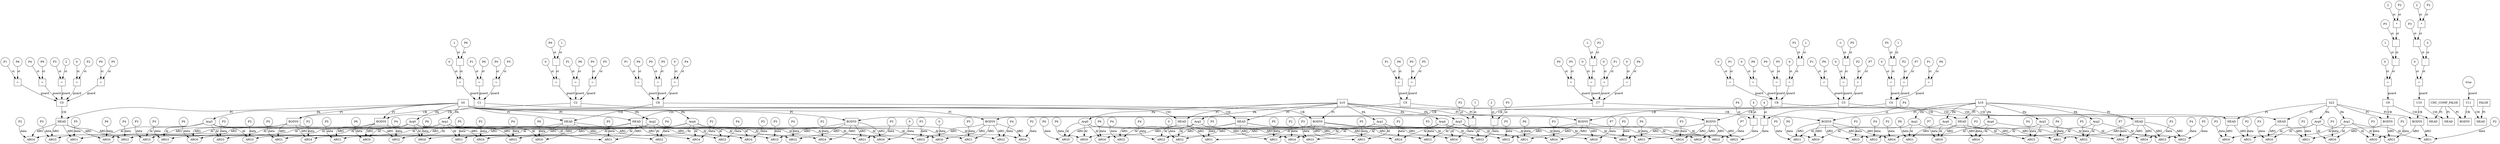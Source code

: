 // Horn Graph
digraph {
	"predicate_0" [label="h5"  nodeName="predicate_0" class=predicateName GNNNodeID=0 shape="box"]
	"predicateArgument_0" [label="Arg0"  nodeName="predicateArgument_0" class=predicateArgument GNNNodeID=1 shape="ellipse"]
		"predicate_0" -> "predicateArgument_0" [ label="PA"]
	"predicateArgument_1" [label="Arg1"  nodeName="predicateArgument_1" class=predicateArgument GNNNodeID=2 shape="ellipse"]
		"predicate_0" -> "predicateArgument_1" [ label="PA"]
	"predicateArgument_2" [label="Arg2"  nodeName="predicateArgument_2" class=predicateArgument GNNNodeID=3 shape="ellipse"]
		"predicate_0" -> "predicateArgument_2" [ label="PA"]
	"predicateArgument_3" [label="Arg3"  nodeName="predicateArgument_3" class=predicateArgument GNNNodeID=4 shape="ellipse"]
		"predicate_0" -> "predicateArgument_3" [ label="PA"]
	"predicateArgument_4" [label="Arg4"  nodeName="predicateArgument_4" class=predicateArgument GNNNodeID=5 shape="ellipse"]
		"predicate_0" -> "predicateArgument_4" [ label="PA"]
	"predicate_1" [label="h10"  nodeName="predicate_1" class=predicateName GNNNodeID=6 shape="box"]
	"predicateArgument_5" [label="Arg0"  nodeName="predicateArgument_5" class=predicateArgument GNNNodeID=7 shape="ellipse"]
		"predicate_1" -> "predicateArgument_5" [ label="PA"]
	"predicateArgument_6" [label="Arg1"  nodeName="predicateArgument_6" class=predicateArgument GNNNodeID=8 shape="ellipse"]
		"predicate_1" -> "predicateArgument_6" [ label="PA"]
	"predicateArgument_7" [label="Arg2"  nodeName="predicateArgument_7" class=predicateArgument GNNNodeID=9 shape="ellipse"]
		"predicate_1" -> "predicateArgument_7" [ label="PA"]
	"predicateArgument_8" [label="Arg3"  nodeName="predicateArgument_8" class=predicateArgument GNNNodeID=10 shape="ellipse"]
		"predicate_1" -> "predicateArgument_8" [ label="PA"]
	"predicateArgument_9" [label="Arg4"  nodeName="predicateArgument_9" class=predicateArgument GNNNodeID=11 shape="ellipse"]
		"predicate_1" -> "predicateArgument_9" [ label="PA"]
	"predicate_2" [label="h16"  nodeName="predicate_2" class=predicateName GNNNodeID=12 shape="box"]
	"predicateArgument_10" [label="Arg0"  nodeName="predicateArgument_10" class=predicateArgument GNNNodeID=13 shape="ellipse"]
		"predicate_2" -> "predicateArgument_10" [ label="PA"]
	"predicateArgument_11" [label="Arg1"  nodeName="predicateArgument_11" class=predicateArgument GNNNodeID=14 shape="ellipse"]
		"predicate_2" -> "predicateArgument_11" [ label="PA"]
	"predicateArgument_12" [label="Arg2"  nodeName="predicateArgument_12" class=predicateArgument GNNNodeID=15 shape="ellipse"]
		"predicate_2" -> "predicateArgument_12" [ label="PA"]
	"predicateArgument_13" [label="Arg3"  nodeName="predicateArgument_13" class=predicateArgument GNNNodeID=16 shape="ellipse"]
		"predicate_2" -> "predicateArgument_13" [ label="PA"]
	"predicateArgument_14" [label="Arg4"  nodeName="predicateArgument_14" class=predicateArgument GNNNodeID=17 shape="ellipse"]
		"predicate_2" -> "predicateArgument_14" [ label="PA"]
	"predicate_3" [label="h22"  nodeName="predicate_3" class=predicateName GNNNodeID=18 shape="box"]
	"predicateArgument_15" [label="Arg0"  nodeName="predicateArgument_15" class=predicateArgument GNNNodeID=19 shape="ellipse"]
		"predicate_3" -> "predicateArgument_15" [ label="PA"]
	"predicateArgument_16" [label="Arg1"  nodeName="predicateArgument_16" class=predicateArgument GNNNodeID=20 shape="ellipse"]
		"predicate_3" -> "predicateArgument_16" [ label="PA"]
	"predicate_4" [label="CHC_COMP_FALSE"  nodeName="predicate_4" class=predicateName GNNNodeID=21 shape="box"]
	"predicate_5" [label="FALSE"  nodeName="predicate_5" class=predicateName GNNNodeID=22 shape="box"]
	"clause_0" [label="C0"  nodeName="clause_0" class=clause GNNNodeID=23 shape="box"]
	"=_24" [label="="  nodeName="=_24" class=operator GNNNodeID=24 shape="square"]
		"=_24" -> "clause_0" [ label="guard"]
	"P3_25" [label="P3"  nodeName="P3_25" class=symbolicConstant GNNNodeID=25 shape="circle"]
		"P3_25" -> "=_24" [ label="st"]
	"2_26" [label="2"  nodeName="2_26" class=constant GNNNodeID=26 shape="circle"]
		"2_26" -> "=_24" [ label="st"]
	"=_27" [label="="  nodeName="=_27" class=operator GNNNodeID=27 shape="square"]
		"=_27" -> "clause_0" [ label="guard"]
	"0_28" [label="0"  nodeName="0_28" class=constant GNNNodeID=28 shape="circle"]
		"0_28" -> "=_27" [ label="st"]
	"P2_29" [label="P2"  nodeName="P2_29" class=symbolicConstant GNNNodeID=29 shape="circle"]
		"P2_29" -> "=_27" [ label="st"]
	"=_30" [label="="  nodeName="=_30" class=operator GNNNodeID=30 shape="square"]
		"=_30" -> "clause_0" [ label="guard"]
	"P0_31" [label="P0"  nodeName="P0_31" class=symbolicConstant GNNNodeID=31 shape="circle"]
		"P0_31" -> "=_30" [ label="st"]
	"P5_32" [label="P5"  nodeName="P5_32" class=symbolicConstant GNNNodeID=32 shape="circle"]
		"P5_32" -> "=_30" [ label="st"]
	"=_33" [label="="  nodeName="=_33" class=operator GNNNodeID=33 shape="square"]
		"=_33" -> "clause_0" [ label="guard"]
	"P1_34" [label="P1"  nodeName="P1_34" class=symbolicConstant GNNNodeID=34 shape="circle"]
		"P1_34" -> "=_33" [ label="st"]
	"P6_35" [label="P6"  nodeName="P6_35" class=symbolicConstant GNNNodeID=35 shape="circle"]
		"P6_35" -> "=_33" [ label="st"]
	"=_36" [label="="  nodeName="=_36" class=operator GNNNodeID=36 shape="square"]
		"=_36" -> "clause_0" [ label="guard"]
	"P4_37" [label="P4"  nodeName="P4_37" class=symbolicConstant GNNNodeID=37 shape="circle"]
		"P4_37" -> "=_36" [ label="st"]
	"P9_38" [label="P9"  nodeName="P9_38" class=symbolicConstant GNNNodeID=38 shape="circle"]
		"P9_38" -> "=_36" [ label="st"]
	"clauseHead_0" [label="HEAD"  nodeName="clauseHead_0" class=clauseHead GNNNodeID=39 shape="box"]
		"clause_0" -> "clauseHead_0" [ label="CH"]
		"predicate_0" -> "clauseHead_0" [ label="PI"]
	"clauseArgument_0" [label="ARG0"  nodeName="clauseArgument_0" class=clauseArg GNNNodeID=40 shape="ellipse"]
		"clauseHead_0" -> "clauseArgument_0" [ label="ARG"]
		"predicateArgument_0" -> "clauseArgument_0" [ label="AI"]
	"P6_41" [label="P6"  nodeName="P6_41" class=symbolicConstant GNNNodeID=41 shape="circle"]
		"P6_41" -> "clauseArgument_0" [ label="data"]
	"clauseArgument_1" [label="ARG1"  nodeName="clauseArgument_1" class=clauseArg GNNNodeID=42 shape="ellipse"]
		"clauseHead_0" -> "clauseArgument_1" [ label="ARG"]
		"predicateArgument_1" -> "clauseArgument_1" [ label="AI"]
	"P5_43" [label="P5"  nodeName="P5_43" class=symbolicConstant GNNNodeID=43 shape="circle"]
		"P5_43" -> "clauseArgument_1" [ label="data"]
	"clauseArgument_2" [label="ARG2"  nodeName="clauseArgument_2" class=clauseArg GNNNodeID=44 shape="ellipse"]
		"clauseHead_0" -> "clauseArgument_2" [ label="ARG"]
		"predicateArgument_2" -> "clauseArgument_2" [ label="AI"]
	"P4_45" [label="P4"  nodeName="P4_45" class=symbolicConstant GNNNodeID=45 shape="circle"]
		"P4_45" -> "clauseArgument_2" [ label="data"]
	"clauseArgument_3" [label="ARG3"  nodeName="clauseArgument_3" class=clauseArg GNNNodeID=46 shape="ellipse"]
		"clauseHead_0" -> "clauseArgument_3" [ label="ARG"]
		"predicateArgument_3" -> "clauseArgument_3" [ label="AI"]
	"P3_47" [label="P3"  nodeName="P3_47" class=symbolicConstant GNNNodeID=47 shape="circle"]
		"P3_47" -> "clauseArgument_3" [ label="data"]
	"clauseArgument_4" [label="ARG4"  nodeName="clauseArgument_4" class=clauseArg GNNNodeID=48 shape="ellipse"]
		"clauseHead_0" -> "clauseArgument_4" [ label="ARG"]
		"predicateArgument_4" -> "clauseArgument_4" [ label="AI"]
	"P2_49" [label="P2"  nodeName="P2_49" class=symbolicConstant GNNNodeID=49 shape="circle"]
		"P2_49" -> "clauseArgument_4" [ label="data"]
	"clause_1" [label="C1"  nodeName="clause_1" class=clause GNNNodeID=50 shape="box"]
	">=_51" [label="="  nodeName=">=_51" class=operator GNNNodeID=51 shape="square"]
		">=_51" -> "clause_1" [ label="guard"]
	"0_52" [label="0"  nodeName="0_52" class=constant GNNNodeID=52 shape="circle"]
		"0_52" -> ">=_51" [ label="st"]
	"-_53" [label="-"  nodeName="-_53" class=operator GNNNodeID=53 shape="square"]
		"-_53" -> ">=_51" [ label="st"]
	"-1_54" [label="-1"  nodeName="-1_54" class=constant GNNNodeID=54 shape="circle"]
		"-1_54" -> "-_53" [ label="st"]
	"P6_55" [label="P6"  nodeName="P6_55" class=symbolicConstant GNNNodeID=55 shape="circle"]
		"P6_55" -> "-_53" [ label="st"]
	"=_56" [label="="  nodeName="=_56" class=operator GNNNodeID=56 shape="square"]
		"=_56" -> "clause_1" [ label="guard"]
	"P1_57" [label="P1"  nodeName="P1_57" class=symbolicConstant GNNNodeID=57 shape="circle"]
		"P1_57" -> "=_56" [ label="st"]
	"P6_58" [label="P6"  nodeName="P6_58" class=symbolicConstant GNNNodeID=58 shape="circle"]
		"P6_58" -> "=_56" [ label="st"]
	"=_59" [label="="  nodeName="=_59" class=operator GNNNodeID=59 shape="square"]
		"=_59" -> "clause_1" [ label="guard"]
	"P0_60" [label="P0"  nodeName="P0_60" class=symbolicConstant GNNNodeID=60 shape="circle"]
		"P0_60" -> "=_59" [ label="st"]
	"P5_61" [label="P5"  nodeName="P5_61" class=symbolicConstant GNNNodeID=61 shape="circle"]
		"P5_61" -> "=_59" [ label="st"]
	"clauseHead_1" [label="HEAD"  nodeName="clauseHead_1" class=clauseHead GNNNodeID=62 shape="box"]
		"clause_1" -> "clauseHead_1" [ label="CH"]
		"predicate_1" -> "clauseHead_1" [ label="PI"]
	"clauseArgument_5" [label="ARG0"  nodeName="clauseArgument_5" class=clauseArg GNNNodeID=63 shape="ellipse"]
		"clauseHead_1" -> "clauseArgument_5" [ label="ARG"]
		"predicateArgument_5" -> "clauseArgument_5" [ label="AI"]
	"P6_64" [label="P6"  nodeName="P6_64" class=symbolicConstant GNNNodeID=64 shape="circle"]
		"P6_64" -> "clauseArgument_5" [ label="data"]
	"clauseArgument_6" [label="ARG1"  nodeName="clauseArgument_6" class=clauseArg GNNNodeID=65 shape="ellipse"]
		"clauseHead_1" -> "clauseArgument_6" [ label="ARG"]
		"predicateArgument_6" -> "clauseArgument_6" [ label="AI"]
	"P5_66" [label="P5"  nodeName="P5_66" class=symbolicConstant GNNNodeID=66 shape="circle"]
		"P5_66" -> "clauseArgument_6" [ label="data"]
	"clauseArgument_7" [label="ARG2"  nodeName="clauseArgument_7" class=clauseArg GNNNodeID=67 shape="ellipse"]
		"clauseHead_1" -> "clauseArgument_7" [ label="ARG"]
		"predicateArgument_7" -> "clauseArgument_7" [ label="AI"]
	"P4_68" [label="P4"  nodeName="P4_68" class=symbolicConstant GNNNodeID=68 shape="circle"]
		"P4_68" -> "clauseArgument_7" [ label="data"]
	"clauseArgument_8" [label="ARG3"  nodeName="clauseArgument_8" class=clauseArg GNNNodeID=69 shape="ellipse"]
		"clauseHead_1" -> "clauseArgument_8" [ label="ARG"]
		"predicateArgument_8" -> "clauseArgument_8" [ label="AI"]
	"P3_70" [label="P3"  nodeName="P3_70" class=symbolicConstant GNNNodeID=70 shape="circle"]
		"P3_70" -> "clauseArgument_8" [ label="data"]
	"clauseArgument_9" [label="ARG4"  nodeName="clauseArgument_9" class=clauseArg GNNNodeID=71 shape="ellipse"]
		"clauseHead_1" -> "clauseArgument_9" [ label="ARG"]
		"predicateArgument_9" -> "clauseArgument_9" [ label="AI"]
	"P2_72" [label="P2"  nodeName="P2_72" class=symbolicConstant GNNNodeID=72 shape="circle"]
		"P2_72" -> "clauseArgument_9" [ label="data"]
	"clauseBody_0" [label="BODY0"  nodeName="clauseBody_0" class=clauseBody GNNNodeID=73 shape="box"]
		"clause_1" -> "clauseBody_0" [ label="CB"]
		"predicate_0" -> "clauseBody_0" [ label="PI"]
	"clauseArgument_10" [label="ARG0"  nodeName="clauseArgument_10" class=clauseArg GNNNodeID=74 shape="ellipse"]
		"clauseBody_0" -> "clauseArgument_10" [ label="ARG"]
		"predicateArgument_0" -> "clauseArgument_10" [ label="AI"]
	"P6_75" [label="P6"  nodeName="P6_75" class=symbolicConstant GNNNodeID=75 shape="circle"]
		"P6_75" -> "clauseArgument_10" [ label="data"]
	"clauseArgument_11" [label="ARG1"  nodeName="clauseArgument_11" class=clauseArg GNNNodeID=76 shape="ellipse"]
		"clauseBody_0" -> "clauseArgument_11" [ label="ARG"]
		"predicateArgument_1" -> "clauseArgument_11" [ label="AI"]
	"P5_77" [label="P5"  nodeName="P5_77" class=symbolicConstant GNNNodeID=77 shape="circle"]
		"P5_77" -> "clauseArgument_11" [ label="data"]
	"clauseArgument_12" [label="ARG2"  nodeName="clauseArgument_12" class=clauseArg GNNNodeID=78 shape="ellipse"]
		"clauseBody_0" -> "clauseArgument_12" [ label="ARG"]
		"predicateArgument_2" -> "clauseArgument_12" [ label="AI"]
	"P4_79" [label="P4"  nodeName="P4_79" class=symbolicConstant GNNNodeID=79 shape="circle"]
		"P4_79" -> "clauseArgument_12" [ label="data"]
	"clauseArgument_13" [label="ARG3"  nodeName="clauseArgument_13" class=clauseArg GNNNodeID=80 shape="ellipse"]
		"clauseBody_0" -> "clauseArgument_13" [ label="ARG"]
		"predicateArgument_3" -> "clauseArgument_13" [ label="AI"]
	"P3_81" [label="P3"  nodeName="P3_81" class=symbolicConstant GNNNodeID=81 shape="circle"]
		"P3_81" -> "clauseArgument_13" [ label="data"]
	"clauseArgument_14" [label="ARG4"  nodeName="clauseArgument_14" class=clauseArg GNNNodeID=82 shape="ellipse"]
		"clauseBody_0" -> "clauseArgument_14" [ label="ARG"]
		"predicateArgument_4" -> "clauseArgument_14" [ label="AI"]
	"P2_83" [label="P2"  nodeName="P2_83" class=symbolicConstant GNNNodeID=83 shape="circle"]
		"P2_83" -> "clauseArgument_14" [ label="data"]
	"clause_2" [label="C2"  nodeName="clause_2" class=clause GNNNodeID=84 shape="box"]
	">=_85" [label="="  nodeName=">=_85" class=operator GNNNodeID=85 shape="square"]
		">=_85" -> "clause_2" [ label="guard"]
	"0_86" [label="0"  nodeName="0_86" class=constant GNNNodeID=86 shape="circle"]
		"0_86" -> ">=_85" [ label="st"]
	"-_87" [label="-"  nodeName="-_87" class=operator GNNNodeID=87 shape="square"]
		"-_87" -> ">=_85" [ label="st"]
	"P6_88" [label="P6"  nodeName="P6_88" class=symbolicConstant GNNNodeID=88 shape="circle"]
		"P6_88" -> "-_87" [ label="st"]
	"1_89" [label="1"  nodeName="1_89" class=constant GNNNodeID=89 shape="circle"]
		"1_89" -> "-_87" [ label="st"]
	"=_90" [label="="  nodeName="=_90" class=operator GNNNodeID=90 shape="square"]
		"=_90" -> "clause_2" [ label="guard"]
	"P1_91" [label="P1"  nodeName="P1_91" class=symbolicConstant GNNNodeID=91 shape="circle"]
		"P1_91" -> "=_90" [ label="st"]
	"P6_92" [label="P6"  nodeName="P6_92" class=symbolicConstant GNNNodeID=92 shape="circle"]
		"P6_92" -> "=_90" [ label="st"]
	"=_93" [label="="  nodeName="=_93" class=operator GNNNodeID=93 shape="square"]
		"=_93" -> "clause_2" [ label="guard"]
	"P0_94" [label="P0"  nodeName="P0_94" class=symbolicConstant GNNNodeID=94 shape="circle"]
		"P0_94" -> "=_93" [ label="st"]
	"P5_95" [label="P5"  nodeName="P5_95" class=symbolicConstant GNNNodeID=95 shape="circle"]
		"P5_95" -> "=_93" [ label="st"]
	"clauseHead_2" [label="HEAD"  nodeName="clauseHead_2" class=clauseHead GNNNodeID=96 shape="box"]
		"clause_2" -> "clauseHead_2" [ label="CH"]
		"predicate_1" -> "clauseHead_2" [ label="PI"]
	"clauseArgument_15" [label="ARG0"  nodeName="clauseArgument_15" class=clauseArg GNNNodeID=97 shape="ellipse"]
		"clauseHead_2" -> "clauseArgument_15" [ label="ARG"]
		"predicateArgument_5" -> "clauseArgument_15" [ label="AI"]
	"P6_98" [label="P6"  nodeName="P6_98" class=symbolicConstant GNNNodeID=98 shape="circle"]
		"P6_98" -> "clauseArgument_15" [ label="data"]
	"clauseArgument_16" [label="ARG1"  nodeName="clauseArgument_16" class=clauseArg GNNNodeID=99 shape="ellipse"]
		"clauseHead_2" -> "clauseArgument_16" [ label="ARG"]
		"predicateArgument_6" -> "clauseArgument_16" [ label="AI"]
	"P5_100" [label="P5"  nodeName="P5_100" class=symbolicConstant GNNNodeID=100 shape="circle"]
		"P5_100" -> "clauseArgument_16" [ label="data"]
	"clauseArgument_17" [label="ARG2"  nodeName="clauseArgument_17" class=clauseArg GNNNodeID=101 shape="ellipse"]
		"clauseHead_2" -> "clauseArgument_17" [ label="ARG"]
		"predicateArgument_7" -> "clauseArgument_17" [ label="AI"]
	"P4_102" [label="P4"  nodeName="P4_102" class=symbolicConstant GNNNodeID=102 shape="circle"]
		"P4_102" -> "clauseArgument_17" [ label="data"]
	"clauseArgument_18" [label="ARG3"  nodeName="clauseArgument_18" class=clauseArg GNNNodeID=103 shape="ellipse"]
		"clauseHead_2" -> "clauseArgument_18" [ label="ARG"]
		"predicateArgument_8" -> "clauseArgument_18" [ label="AI"]
	"P3_104" [label="P3"  nodeName="P3_104" class=symbolicConstant GNNNodeID=104 shape="circle"]
		"P3_104" -> "clauseArgument_18" [ label="data"]
	"clauseArgument_19" [label="ARG4"  nodeName="clauseArgument_19" class=clauseArg GNNNodeID=105 shape="ellipse"]
		"clauseHead_2" -> "clauseArgument_19" [ label="ARG"]
		"predicateArgument_9" -> "clauseArgument_19" [ label="AI"]
	"P2_106" [label="P2"  nodeName="P2_106" class=symbolicConstant GNNNodeID=106 shape="circle"]
		"P2_106" -> "clauseArgument_19" [ label="data"]
	"clauseBody_1" [label="BODY0"  nodeName="clauseBody_1" class=clauseBody GNNNodeID=107 shape="box"]
		"clause_2" -> "clauseBody_1" [ label="CB"]
		"predicate_0" -> "clauseBody_1" [ label="PI"]
	"clauseArgument_20" [label="ARG0"  nodeName="clauseArgument_20" class=clauseArg GNNNodeID=108 shape="ellipse"]
		"clauseBody_1" -> "clauseArgument_20" [ label="ARG"]
		"predicateArgument_0" -> "clauseArgument_20" [ label="AI"]
	"P6_109" [label="P6"  nodeName="P6_109" class=symbolicConstant GNNNodeID=109 shape="circle"]
		"P6_109" -> "clauseArgument_20" [ label="data"]
	"clauseArgument_21" [label="ARG1"  nodeName="clauseArgument_21" class=clauseArg GNNNodeID=110 shape="ellipse"]
		"clauseBody_1" -> "clauseArgument_21" [ label="ARG"]
		"predicateArgument_1" -> "clauseArgument_21" [ label="AI"]
	"P5_111" [label="P5"  nodeName="P5_111" class=symbolicConstant GNNNodeID=111 shape="circle"]
		"P5_111" -> "clauseArgument_21" [ label="data"]
	"clauseArgument_22" [label="ARG2"  nodeName="clauseArgument_22" class=clauseArg GNNNodeID=112 shape="ellipse"]
		"clauseBody_1" -> "clauseArgument_22" [ label="ARG"]
		"predicateArgument_2" -> "clauseArgument_22" [ label="AI"]
	"P4_113" [label="P4"  nodeName="P4_113" class=symbolicConstant GNNNodeID=113 shape="circle"]
		"P4_113" -> "clauseArgument_22" [ label="data"]
	"clauseArgument_23" [label="ARG3"  nodeName="clauseArgument_23" class=clauseArg GNNNodeID=114 shape="ellipse"]
		"clauseBody_1" -> "clauseArgument_23" [ label="ARG"]
		"predicateArgument_3" -> "clauseArgument_23" [ label="AI"]
	"P3_115" [label="P3"  nodeName="P3_115" class=symbolicConstant GNNNodeID=115 shape="circle"]
		"P3_115" -> "clauseArgument_23" [ label="data"]
	"clauseArgument_24" [label="ARG4"  nodeName="clauseArgument_24" class=clauseArg GNNNodeID=116 shape="ellipse"]
		"clauseBody_1" -> "clauseArgument_24" [ label="ARG"]
		"predicateArgument_4" -> "clauseArgument_24" [ label="AI"]
	"P2_117" [label="P2"  nodeName="P2_117" class=symbolicConstant GNNNodeID=117 shape="circle"]
		"P2_117" -> "clauseArgument_24" [ label="data"]
	"clause_3" [label="C3"  nodeName="clause_3" class=clause GNNNodeID=118 shape="box"]
	">=_119" [label="="  nodeName=">=_119" class=operator GNNNodeID=119 shape="square"]
		">=_119" -> "clause_3" [ label="guard"]
	"0_120" [label="0"  nodeName="0_120" class=constant GNNNodeID=120 shape="circle"]
		"0_120" -> ">=_119" [ label="st"]
	"-_121" [label="-"  nodeName="-_121" class=operator GNNNodeID=121 shape="square"]
		"-_121" -> ">=_119" [ label="st"]
	"-1_122" [label="-1"  nodeName="-1_122" class=constant GNNNodeID=122 shape="circle"]
		"-1_122" -> "-_121" [ label="st"]
	"P5_123" [label="P5"  nodeName="P5_123" class=symbolicConstant GNNNodeID=123 shape="circle"]
		"P5_123" -> "-_121" [ label="st"]
	"=_124" [label="="  nodeName="=_124" class=operator GNNNodeID=124 shape="square"]
		"=_124" -> "clause_3" [ label="guard"]
	"P2_125" [label="P2"  nodeName="P2_125" class=symbolicConstant GNNNodeID=125 shape="circle"]
		"P2_125" -> "=_124" [ label="st"]
	"P7_126" [label="P7"  nodeName="P7_126" class=symbolicConstant GNNNodeID=126 shape="circle"]
		"P7_126" -> "=_124" [ label="st"]
	"=_127" [label="="  nodeName="=_127" class=operator GNNNodeID=127 shape="square"]
		"=_127" -> "clause_3" [ label="guard"]
	"P1_128" [label="P1"  nodeName="P1_128" class=symbolicConstant GNNNodeID=128 shape="circle"]
		"P1_128" -> "=_127" [ label="st"]
	"P6_129" [label="P6"  nodeName="P6_129" class=symbolicConstant GNNNodeID=129 shape="circle"]
		"P6_129" -> "=_127" [ label="st"]
	"clauseHead_3" [label="HEAD"  nodeName="clauseHead_3" class=clauseHead GNNNodeID=130 shape="box"]
		"clause_3" -> "clauseHead_3" [ label="CH"]
		"predicate_2" -> "clauseHead_3" [ label="PI"]
	"clauseArgument_25" [label="ARG0"  nodeName="clauseArgument_25" class=clauseArg GNNNodeID=131 shape="ellipse"]
		"clauseHead_3" -> "clauseArgument_25" [ label="ARG"]
		"predicateArgument_10" -> "clauseArgument_25" [ label="AI"]
	"P7_132" [label="P7"  nodeName="P7_132" class=symbolicConstant GNNNodeID=132 shape="circle"]
		"P7_132" -> "clauseArgument_25" [ label="data"]
	"clauseArgument_26" [label="ARG1"  nodeName="clauseArgument_26" class=clauseArg GNNNodeID=133 shape="ellipse"]
		"clauseHead_3" -> "clauseArgument_26" [ label="ARG"]
		"predicateArgument_11" -> "clauseArgument_26" [ label="AI"]
	"P6_134" [label="P6"  nodeName="P6_134" class=symbolicConstant GNNNodeID=134 shape="circle"]
		"P6_134" -> "clauseArgument_26" [ label="data"]
	"clauseArgument_27" [label="ARG2"  nodeName="clauseArgument_27" class=clauseArg GNNNodeID=135 shape="ellipse"]
		"clauseHead_3" -> "clauseArgument_27" [ label="ARG"]
		"predicateArgument_12" -> "clauseArgument_27" [ label="AI"]
	"P5_136" [label="P5"  nodeName="P5_136" class=symbolicConstant GNNNodeID=136 shape="circle"]
		"P5_136" -> "clauseArgument_27" [ label="data"]
	"clauseArgument_28" [label="ARG3"  nodeName="clauseArgument_28" class=clauseArg GNNNodeID=137 shape="ellipse"]
		"clauseHead_3" -> "clauseArgument_28" [ label="ARG"]
		"predicateArgument_13" -> "clauseArgument_28" [ label="AI"]
	"P4_138" [label="P4"  nodeName="P4_138" class=symbolicConstant GNNNodeID=138 shape="circle"]
		"P4_138" -> "clauseArgument_28" [ label="data"]
	"clauseArgument_29" [label="ARG4"  nodeName="clauseArgument_29" class=clauseArg GNNNodeID=139 shape="ellipse"]
		"clauseHead_3" -> "clauseArgument_29" [ label="ARG"]
		"predicateArgument_14" -> "clauseArgument_29" [ label="AI"]
	"P3_140" [label="P3"  nodeName="P3_140" class=symbolicConstant GNNNodeID=140 shape="circle"]
		"P3_140" -> "clauseArgument_29" [ label="data"]
	"clauseBody_2" [label="BODY0"  nodeName="clauseBody_2" class=clauseBody GNNNodeID=141 shape="box"]
		"clause_3" -> "clauseBody_2" [ label="CB"]
		"predicate_1" -> "clauseBody_2" [ label="PI"]
	"clauseArgument_30" [label="ARG0"  nodeName="clauseArgument_30" class=clauseArg GNNNodeID=142 shape="ellipse"]
		"clauseBody_2" -> "clauseArgument_30" [ label="ARG"]
		"predicateArgument_5" -> "clauseArgument_30" [ label="AI"]
	"P7_143" [label="P7"  nodeName="P7_143" class=symbolicConstant GNNNodeID=143 shape="circle"]
		"P7_143" -> "clauseArgument_30" [ label="data"]
	"clauseArgument_31" [label="ARG1"  nodeName="clauseArgument_31" class=clauseArg GNNNodeID=144 shape="ellipse"]
		"clauseBody_2" -> "clauseArgument_31" [ label="ARG"]
		"predicateArgument_6" -> "clauseArgument_31" [ label="AI"]
	"P6_145" [label="P6"  nodeName="P6_145" class=symbolicConstant GNNNodeID=145 shape="circle"]
		"P6_145" -> "clauseArgument_31" [ label="data"]
	"clauseArgument_32" [label="ARG2"  nodeName="clauseArgument_32" class=clauseArg GNNNodeID=146 shape="ellipse"]
		"clauseBody_2" -> "clauseArgument_32" [ label="ARG"]
		"predicateArgument_7" -> "clauseArgument_32" [ label="AI"]
	"P5_147" [label="P5"  nodeName="P5_147" class=symbolicConstant GNNNodeID=147 shape="circle"]
		"P5_147" -> "clauseArgument_32" [ label="data"]
	"clauseArgument_33" [label="ARG3"  nodeName="clauseArgument_33" class=clauseArg GNNNodeID=148 shape="ellipse"]
		"clauseBody_2" -> "clauseArgument_33" [ label="ARG"]
		"predicateArgument_8" -> "clauseArgument_33" [ label="AI"]
	"-_149" [label="-"  nodeName="-_149" class=operator GNNNodeID=149 shape="square"]
		"-_149" -> "clauseArgument_33" [ label="data"]
	"P4_150" [label="P4"  nodeName="P4_150" class=symbolicConstant GNNNodeID=150 shape="circle"]
		"P4_150" -> "-_149" [ label="st"]
	"4_151" [label="4"  nodeName="4_151" class=constant GNNNodeID=151 shape="circle"]
		"4_151" -> "-_149" [ label="st"]
	"clauseArgument_34" [label="ARG4"  nodeName="clauseArgument_34" class=clauseArg GNNNodeID=152 shape="ellipse"]
		"clauseBody_2" -> "clauseArgument_34" [ label="ARG"]
		"predicateArgument_9" -> "clauseArgument_34" [ label="AI"]
	"P3_153" [label="P3"  nodeName="P3_153" class=symbolicConstant GNNNodeID=153 shape="circle"]
		"P3_153" -> "clauseArgument_34" [ label="data"]
	"clause_4" [label="C4"  nodeName="clause_4" class=clause GNNNodeID=154 shape="box"]
	">=_155" [label="="  nodeName=">=_155" class=operator GNNNodeID=155 shape="square"]
		">=_155" -> "clause_4" [ label="guard"]
	"0_156" [label="0"  nodeName="0_156" class=constant GNNNodeID=156 shape="circle"]
		"0_156" -> ">=_155" [ label="st"]
	"-_157" [label="-"  nodeName="-_157" class=operator GNNNodeID=157 shape="square"]
		"-_157" -> ">=_155" [ label="st"]
	"P5_158" [label="P5"  nodeName="P5_158" class=symbolicConstant GNNNodeID=158 shape="circle"]
		"P5_158" -> "-_157" [ label="st"]
	"1_159" [label="1"  nodeName="1_159" class=constant GNNNodeID=159 shape="circle"]
		"1_159" -> "-_157" [ label="st"]
	"=_160" [label="="  nodeName="=_160" class=operator GNNNodeID=160 shape="square"]
		"=_160" -> "clause_4" [ label="guard"]
	"P2_161" [label="P2"  nodeName="P2_161" class=symbolicConstant GNNNodeID=161 shape="circle"]
		"P2_161" -> "=_160" [ label="st"]
	"P7_162" [label="P7"  nodeName="P7_162" class=symbolicConstant GNNNodeID=162 shape="circle"]
		"P7_162" -> "=_160" [ label="st"]
	"=_163" [label="="  nodeName="=_163" class=operator GNNNodeID=163 shape="square"]
		"=_163" -> "clause_4" [ label="guard"]
	"P1_164" [label="P1"  nodeName="P1_164" class=symbolicConstant GNNNodeID=164 shape="circle"]
		"P1_164" -> "=_163" [ label="st"]
	"P6_165" [label="P6"  nodeName="P6_165" class=symbolicConstant GNNNodeID=165 shape="circle"]
		"P6_165" -> "=_163" [ label="st"]
	"clauseHead_4" [label="HEAD"  nodeName="clauseHead_4" class=clauseHead GNNNodeID=166 shape="box"]
		"clause_4" -> "clauseHead_4" [ label="CH"]
		"predicate_2" -> "clauseHead_4" [ label="PI"]
	"clauseArgument_35" [label="ARG0"  nodeName="clauseArgument_35" class=clauseArg GNNNodeID=167 shape="ellipse"]
		"clauseHead_4" -> "clauseArgument_35" [ label="ARG"]
		"predicateArgument_10" -> "clauseArgument_35" [ label="AI"]
	"P7_168" [label="P7"  nodeName="P7_168" class=symbolicConstant GNNNodeID=168 shape="circle"]
		"P7_168" -> "clauseArgument_35" [ label="data"]
	"clauseArgument_36" [label="ARG1"  nodeName="clauseArgument_36" class=clauseArg GNNNodeID=169 shape="ellipse"]
		"clauseHead_4" -> "clauseArgument_36" [ label="ARG"]
		"predicateArgument_11" -> "clauseArgument_36" [ label="AI"]
	"P6_170" [label="P6"  nodeName="P6_170" class=symbolicConstant GNNNodeID=170 shape="circle"]
		"P6_170" -> "clauseArgument_36" [ label="data"]
	"clauseArgument_37" [label="ARG2"  nodeName="clauseArgument_37" class=clauseArg GNNNodeID=171 shape="ellipse"]
		"clauseHead_4" -> "clauseArgument_37" [ label="ARG"]
		"predicateArgument_12" -> "clauseArgument_37" [ label="AI"]
	"P5_172" [label="P5"  nodeName="P5_172" class=symbolicConstant GNNNodeID=172 shape="circle"]
		"P5_172" -> "clauseArgument_37" [ label="data"]
	"clauseArgument_38" [label="ARG3"  nodeName="clauseArgument_38" class=clauseArg GNNNodeID=173 shape="ellipse"]
		"clauseHead_4" -> "clauseArgument_38" [ label="ARG"]
		"predicateArgument_13" -> "clauseArgument_38" [ label="AI"]
	"P4_174" [label="P4"  nodeName="P4_174" class=symbolicConstant GNNNodeID=174 shape="circle"]
		"P4_174" -> "clauseArgument_38" [ label="data"]
	"clauseArgument_39" [label="ARG4"  nodeName="clauseArgument_39" class=clauseArg GNNNodeID=175 shape="ellipse"]
		"clauseHead_4" -> "clauseArgument_39" [ label="ARG"]
		"predicateArgument_14" -> "clauseArgument_39" [ label="AI"]
	"P3_176" [label="P3"  nodeName="P3_176" class=symbolicConstant GNNNodeID=176 shape="circle"]
		"P3_176" -> "clauseArgument_39" [ label="data"]
	"clauseBody_3" [label="BODY0"  nodeName="clauseBody_3" class=clauseBody GNNNodeID=177 shape="box"]
		"clause_4" -> "clauseBody_3" [ label="CB"]
		"predicate_1" -> "clauseBody_3" [ label="PI"]
	"clauseArgument_40" [label="ARG0"  nodeName="clauseArgument_40" class=clauseArg GNNNodeID=178 shape="ellipse"]
		"clauseBody_3" -> "clauseArgument_40" [ label="ARG"]
		"predicateArgument_5" -> "clauseArgument_40" [ label="AI"]
	"P7_179" [label="P7"  nodeName="P7_179" class=symbolicConstant GNNNodeID=179 shape="circle"]
		"P7_179" -> "clauseArgument_40" [ label="data"]
	"clauseArgument_41" [label="ARG1"  nodeName="clauseArgument_41" class=clauseArg GNNNodeID=180 shape="ellipse"]
		"clauseBody_3" -> "clauseArgument_41" [ label="ARG"]
		"predicateArgument_6" -> "clauseArgument_41" [ label="AI"]
	"P6_181" [label="P6"  nodeName="P6_181" class=symbolicConstant GNNNodeID=181 shape="circle"]
		"P6_181" -> "clauseArgument_41" [ label="data"]
	"clauseArgument_42" [label="ARG2"  nodeName="clauseArgument_42" class=clauseArg GNNNodeID=182 shape="ellipse"]
		"clauseBody_3" -> "clauseArgument_42" [ label="ARG"]
		"predicateArgument_7" -> "clauseArgument_42" [ label="AI"]
	"P5_183" [label="P5"  nodeName="P5_183" class=symbolicConstant GNNNodeID=183 shape="circle"]
		"P5_183" -> "clauseArgument_42" [ label="data"]
	"clauseArgument_43" [label="ARG3"  nodeName="clauseArgument_43" class=clauseArg GNNNodeID=184 shape="ellipse"]
		"clauseBody_3" -> "clauseArgument_43" [ label="ARG"]
		"predicateArgument_8" -> "clauseArgument_43" [ label="AI"]
	"-_185" [label="-"  nodeName="-_185" class=operator GNNNodeID=185 shape="square"]
		"-_185" -> "clauseArgument_43" [ label="data"]
	"P4_186" [label="P4"  nodeName="P4_186" class=symbolicConstant GNNNodeID=186 shape="circle"]
		"P4_186" -> "-_185" [ label="st"]
	"4_187" [label="4"  nodeName="4_187" class=constant GNNNodeID=187 shape="circle"]
		"4_187" -> "-_185" [ label="st"]
	"clauseArgument_44" [label="ARG4"  nodeName="clauseArgument_44" class=clauseArg GNNNodeID=188 shape="ellipse"]
		"clauseBody_3" -> "clauseArgument_44" [ label="ARG"]
		"predicateArgument_9" -> "clauseArgument_44" [ label="AI"]
	"P3_189" [label="P3"  nodeName="P3_189" class=symbolicConstant GNNNodeID=189 shape="circle"]
		"P3_189" -> "clauseArgument_44" [ label="data"]
	"clause_5" [label="C5"  nodeName="clause_5" class=clause GNNNodeID=190 shape="box"]
	"=_191" [label="="  nodeName="=_191" class=operator GNNNodeID=191 shape="square"]
		"=_191" -> "clause_5" [ label="guard"]
	"P1_192" [label="P1"  nodeName="P1_192" class=symbolicConstant GNNNodeID=192 shape="circle"]
		"P1_192" -> "=_191" [ label="st"]
	"P6_193" [label="P6"  nodeName="P6_193" class=symbolicConstant GNNNodeID=193 shape="circle"]
		"P6_193" -> "=_191" [ label="st"]
	"=_194" [label="="  nodeName="=_194" class=operator GNNNodeID=194 shape="square"]
		"=_194" -> "clause_5" [ label="guard"]
	"P0_195" [label="P0"  nodeName="P0_195" class=symbolicConstant GNNNodeID=195 shape="circle"]
		"P0_195" -> "=_194" [ label="st"]
	"P5_196" [label="P5"  nodeName="P5_196" class=symbolicConstant GNNNodeID=196 shape="circle"]
		"P5_196" -> "=_194" [ label="st"]
	"clauseHead_5" [label="HEAD"  nodeName="clauseHead_5" class=clauseHead GNNNodeID=197 shape="box"]
		"clause_5" -> "clauseHead_5" [ label="CH"]
		"predicate_0" -> "clauseHead_5" [ label="PI"]
	"clauseArgument_45" [label="ARG0"  nodeName="clauseArgument_45" class=clauseArg GNNNodeID=198 shape="ellipse"]
		"clauseHead_5" -> "clauseArgument_45" [ label="ARG"]
		"predicateArgument_0" -> "clauseArgument_45" [ label="AI"]
	"P6_199" [label="P6"  nodeName="P6_199" class=symbolicConstant GNNNodeID=199 shape="circle"]
		"P6_199" -> "clauseArgument_45" [ label="data"]
	"clauseArgument_46" [label="ARG1"  nodeName="clauseArgument_46" class=clauseArg GNNNodeID=200 shape="ellipse"]
		"clauseHead_5" -> "clauseArgument_46" [ label="ARG"]
		"predicateArgument_1" -> "clauseArgument_46" [ label="AI"]
	"P5_201" [label="P5"  nodeName="P5_201" class=symbolicConstant GNNNodeID=201 shape="circle"]
		"P5_201" -> "clauseArgument_46" [ label="data"]
	"clauseArgument_47" [label="ARG2"  nodeName="clauseArgument_47" class=clauseArg GNNNodeID=202 shape="ellipse"]
		"clauseHead_5" -> "clauseArgument_47" [ label="ARG"]
		"predicateArgument_2" -> "clauseArgument_47" [ label="AI"]
	"P4_203" [label="P4"  nodeName="P4_203" class=symbolicConstant GNNNodeID=203 shape="circle"]
		"P4_203" -> "clauseArgument_47" [ label="data"]
	"clauseArgument_48" [label="ARG3"  nodeName="clauseArgument_48" class=clauseArg GNNNodeID=204 shape="ellipse"]
		"clauseHead_5" -> "clauseArgument_48" [ label="ARG"]
		"predicateArgument_3" -> "clauseArgument_48" [ label="AI"]
	"P3_205" [label="P3"  nodeName="P3_205" class=symbolicConstant GNNNodeID=205 shape="circle"]
		"P3_205" -> "clauseArgument_48" [ label="data"]
	"clauseArgument_49" [label="ARG4"  nodeName="clauseArgument_49" class=clauseArg GNNNodeID=206 shape="ellipse"]
		"clauseHead_5" -> "clauseArgument_49" [ label="ARG"]
		"predicateArgument_4" -> "clauseArgument_49" [ label="AI"]
	"P2_207" [label="P2"  nodeName="P2_207" class=symbolicConstant GNNNodeID=207 shape="circle"]
		"P2_207" -> "clauseArgument_49" [ label="data"]
	"clauseBody_4" [label="BODY0"  nodeName="clauseBody_4" class=clauseBody GNNNodeID=208 shape="box"]
		"clause_5" -> "clauseBody_4" [ label="CB"]
		"predicate_2" -> "clauseBody_4" [ label="PI"]
	"clauseArgument_50" [label="ARG0"  nodeName="clauseArgument_50" class=clauseArg GNNNodeID=209 shape="ellipse"]
		"clauseBody_4" -> "clauseArgument_50" [ label="ARG"]
		"predicateArgument_10" -> "clauseArgument_50" [ label="AI"]
	"P6_210" [label="P6"  nodeName="P6_210" class=symbolicConstant GNNNodeID=210 shape="circle"]
		"P6_210" -> "clauseArgument_50" [ label="data"]
	"clauseArgument_51" [label="ARG1"  nodeName="clauseArgument_51" class=clauseArg GNNNodeID=211 shape="ellipse"]
		"clauseBody_4" -> "clauseArgument_51" [ label="ARG"]
		"predicateArgument_11" -> "clauseArgument_51" [ label="AI"]
	"P5_212" [label="P5"  nodeName="P5_212" class=symbolicConstant GNNNodeID=212 shape="circle"]
		"P5_212" -> "clauseArgument_51" [ label="data"]
	"clauseArgument_52" [label="ARG2"  nodeName="clauseArgument_52" class=clauseArg GNNNodeID=213 shape="ellipse"]
		"clauseBody_4" -> "clauseArgument_52" [ label="ARG"]
		"predicateArgument_12" -> "clauseArgument_52" [ label="AI"]
	"P4_214" [label="P4"  nodeName="P4_214" class=symbolicConstant GNNNodeID=214 shape="circle"]
		"P4_214" -> "clauseArgument_52" [ label="data"]
	"clauseArgument_53" [label="ARG3"  nodeName="clauseArgument_53" class=clauseArg GNNNodeID=215 shape="ellipse"]
		"clauseBody_4" -> "clauseArgument_53" [ label="ARG"]
		"predicateArgument_13" -> "clauseArgument_53" [ label="AI"]
	"P3_216" [label="P3"  nodeName="P3_216" class=symbolicConstant GNNNodeID=216 shape="circle"]
		"P3_216" -> "clauseArgument_53" [ label="data"]
	"clauseArgument_54" [label="ARG4"  nodeName="clauseArgument_54" class=clauseArg GNNNodeID=217 shape="ellipse"]
		"clauseBody_4" -> "clauseArgument_54" [ label="ARG"]
		"predicateArgument_14" -> "clauseArgument_54" [ label="AI"]
	"P2_218" [label="P2"  nodeName="P2_218" class=symbolicConstant GNNNodeID=218 shape="circle"]
		"P2_218" -> "clauseArgument_54" [ label="data"]
	"clause_6" [label="C6"  nodeName="clause_6" class=clause GNNNodeID=219 shape="box"]
	"=_220" [label="="  nodeName="=_220" class=operator GNNNodeID=220 shape="square"]
		"=_220" -> "clause_6" [ label="guard"]
	"0_221" [label="0"  nodeName="0_221" class=constant GNNNodeID=221 shape="circle"]
		"0_221" -> "=_220" [ label="st"]
	"P4_222" [label="P4"  nodeName="P4_222" class=symbolicConstant GNNNodeID=222 shape="circle"]
		"P4_222" -> "=_220" [ label="st"]
	"=_223" [label="="  nodeName="=_223" class=operator GNNNodeID=223 shape="square"]
		"=_223" -> "clause_6" [ label="guard"]
	"P1_224" [label="P1"  nodeName="P1_224" class=symbolicConstant GNNNodeID=224 shape="circle"]
		"P1_224" -> "=_223" [ label="st"]
	"P6_225" [label="P6"  nodeName="P6_225" class=symbolicConstant GNNNodeID=225 shape="circle"]
		"P6_225" -> "=_223" [ label="st"]
	"=_226" [label="="  nodeName="=_226" class=operator GNNNodeID=226 shape="square"]
		"=_226" -> "clause_6" [ label="guard"]
	"P0_227" [label="P0"  nodeName="P0_227" class=symbolicConstant GNNNodeID=227 shape="circle"]
		"P0_227" -> "=_226" [ label="st"]
	"P5_228" [label="P5"  nodeName="P5_228" class=symbolicConstant GNNNodeID=228 shape="circle"]
		"P5_228" -> "=_226" [ label="st"]
	"clauseHead_6" [label="HEAD"  nodeName="clauseHead_6" class=clauseHead GNNNodeID=229 shape="box"]
		"clause_6" -> "clauseHead_6" [ label="CH"]
		"predicate_0" -> "clauseHead_6" [ label="PI"]
	"clauseArgument_55" [label="ARG0"  nodeName="clauseArgument_55" class=clauseArg GNNNodeID=230 shape="ellipse"]
		"clauseHead_6" -> "clauseArgument_55" [ label="ARG"]
		"predicateArgument_0" -> "clauseArgument_55" [ label="AI"]
	"P6_231" [label="P6"  nodeName="P6_231" class=symbolicConstant GNNNodeID=231 shape="circle"]
		"P6_231" -> "clauseArgument_55" [ label="data"]
	"clauseArgument_56" [label="ARG1"  nodeName="clauseArgument_56" class=clauseArg GNNNodeID=232 shape="ellipse"]
		"clauseHead_6" -> "clauseArgument_56" [ label="ARG"]
		"predicateArgument_1" -> "clauseArgument_56" [ label="AI"]
	"P5_233" [label="P5"  nodeName="P5_233" class=symbolicConstant GNNNodeID=233 shape="circle"]
		"P5_233" -> "clauseArgument_56" [ label="data"]
	"clauseArgument_57" [label="ARG2"  nodeName="clauseArgument_57" class=clauseArg GNNNodeID=234 shape="ellipse"]
		"clauseHead_6" -> "clauseArgument_57" [ label="ARG"]
		"predicateArgument_2" -> "clauseArgument_57" [ label="AI"]
	"P4_235" [label="P4"  nodeName="P4_235" class=symbolicConstant GNNNodeID=235 shape="circle"]
		"P4_235" -> "clauseArgument_57" [ label="data"]
	"clauseArgument_58" [label="ARG3"  nodeName="clauseArgument_58" class=clauseArg GNNNodeID=236 shape="ellipse"]
		"clauseHead_6" -> "clauseArgument_58" [ label="ARG"]
		"predicateArgument_3" -> "clauseArgument_58" [ label="AI"]
	"P3_237" [label="P3"  nodeName="P3_237" class=symbolicConstant GNNNodeID=237 shape="circle"]
		"P3_237" -> "clauseArgument_58" [ label="data"]
	"clauseArgument_59" [label="ARG4"  nodeName="clauseArgument_59" class=clauseArg GNNNodeID=238 shape="ellipse"]
		"clauseHead_6" -> "clauseArgument_59" [ label="ARG"]
		"predicateArgument_4" -> "clauseArgument_59" [ label="AI"]
	"P2_239" [label="P2"  nodeName="P2_239" class=symbolicConstant GNNNodeID=239 shape="circle"]
		"P2_239" -> "clauseArgument_59" [ label="data"]
	"clauseBody_5" [label="BODY0"  nodeName="clauseBody_5" class=clauseBody GNNNodeID=240 shape="box"]
		"clause_6" -> "clauseBody_5" [ label="CB"]
		"predicate_1" -> "clauseBody_5" [ label="PI"]
	"clauseArgument_60" [label="ARG0"  nodeName="clauseArgument_60" class=clauseArg GNNNodeID=241 shape="ellipse"]
		"clauseBody_5" -> "clauseArgument_60" [ label="ARG"]
		"predicateArgument_5" -> "clauseArgument_60" [ label="AI"]
	"P6_242" [label="P6"  nodeName="P6_242" class=symbolicConstant GNNNodeID=242 shape="circle"]
		"P6_242" -> "clauseArgument_60" [ label="data"]
	"clauseArgument_61" [label="ARG1"  nodeName="clauseArgument_61" class=clauseArg GNNNodeID=243 shape="ellipse"]
		"clauseBody_5" -> "clauseArgument_61" [ label="ARG"]
		"predicateArgument_6" -> "clauseArgument_61" [ label="AI"]
	"P5_244" [label="P5"  nodeName="P5_244" class=symbolicConstant GNNNodeID=244 shape="circle"]
		"P5_244" -> "clauseArgument_61" [ label="data"]
	"clauseArgument_62" [label="ARG2"  nodeName="clauseArgument_62" class=clauseArg GNNNodeID=245 shape="ellipse"]
		"clauseBody_5" -> "clauseArgument_62" [ label="ARG"]
		"predicateArgument_7" -> "clauseArgument_62" [ label="AI"]
	"0_246" [label="0"  nodeName="0_246" class=constant GNNNodeID=246 shape="circle"]
		"0_246" -> "clauseArgument_62" [ label="data"]
	"clauseArgument_63" [label="ARG3"  nodeName="clauseArgument_63" class=clauseArg GNNNodeID=247 shape="ellipse"]
		"clauseBody_5" -> "clauseArgument_63" [ label="ARG"]
		"predicateArgument_8" -> "clauseArgument_63" [ label="AI"]
	"-_248" [label="-"  nodeName="-_248" class=operator GNNNodeID=248 shape="square"]
		"-_248" -> "clauseArgument_63" [ label="data"]
	"P3_249" [label="P3"  nodeName="P3_249" class=symbolicConstant GNNNodeID=249 shape="circle"]
		"P3_249" -> "-_248" [ label="st"]
	"2_250" [label="2"  nodeName="2_250" class=constant GNNNodeID=250 shape="circle"]
		"2_250" -> "-_248" [ label="st"]
	"clauseArgument_64" [label="ARG4"  nodeName="clauseArgument_64" class=clauseArg GNNNodeID=251 shape="ellipse"]
		"clauseBody_5" -> "clauseArgument_64" [ label="ARG"]
		"predicateArgument_9" -> "clauseArgument_64" [ label="AI"]
	"-_252" [label="-"  nodeName="-_252" class=operator GNNNodeID=252 shape="square"]
		"-_252" -> "clauseArgument_64" [ label="data"]
	"P2_253" [label="P2"  nodeName="P2_253" class=symbolicConstant GNNNodeID=253 shape="circle"]
		"P2_253" -> "-_252" [ label="st"]
	"1_254" [label="1"  nodeName="1_254" class=constant GNNNodeID=254 shape="circle"]
		"1_254" -> "-_252" [ label="st"]
	"clause_7" [label="C7"  nodeName="clause_7" class=clause GNNNodeID=255 shape="box"]
	">=_256" [label="="  nodeName=">=_256" class=operator GNNNodeID=256 shape="square"]
		">=_256" -> "clause_7" [ label="guard"]
	"0_257" [label="0"  nodeName="0_257" class=constant GNNNodeID=257 shape="circle"]
		"0_257" -> ">=_256" [ label="st"]
	"-_258" [label="-"  nodeName="-_258" class=operator GNNNodeID=258 shape="square"]
		"-_258" -> ">=_256" [ label="st"]
	"-1_259" [label="-1"  nodeName="-1_259" class=constant GNNNodeID=259 shape="circle"]
		"-1_259" -> "-_258" [ label="st"]
	"P2_260" [label="P2"  nodeName="P2_260" class=symbolicConstant GNNNodeID=260 shape="circle"]
		"P2_260" -> "-_258" [ label="st"]
	"=_261" [label="="  nodeName="=_261" class=operator GNNNodeID=261 shape="square"]
		"=_261" -> "clause_7" [ label="guard"]
	"0_262" [label="0"  nodeName="0_262" class=constant GNNNodeID=262 shape="circle"]
		"0_262" -> "=_261" [ label="st"]
	"P1_263" [label="P1"  nodeName="P1_263" class=symbolicConstant GNNNodeID=263 shape="circle"]
		"P1_263" -> "=_261" [ label="st"]
	"=_264" [label="="  nodeName="=_264" class=operator GNNNodeID=264 shape="square"]
		"=_264" -> "clause_7" [ label="guard"]
	"0_265" [label="0"  nodeName="0_265" class=constant GNNNodeID=265 shape="circle"]
		"0_265" -> "=_264" [ label="st"]
	"P6_266" [label="P6"  nodeName="P6_266" class=symbolicConstant GNNNodeID=266 shape="circle"]
		"P6_266" -> "=_264" [ label="st"]
	"=_267" [label="="  nodeName="=_267" class=operator GNNNodeID=267 shape="square"]
		"=_267" -> "clause_7" [ label="guard"]
	"P0_268" [label="P0"  nodeName="P0_268" class=symbolicConstant GNNNodeID=268 shape="circle"]
		"P0_268" -> "=_267" [ label="st"]
	"P5_269" [label="P5"  nodeName="P5_269" class=symbolicConstant GNNNodeID=269 shape="circle"]
		"P5_269" -> "=_267" [ label="st"]
	"clauseHead_7" [label="HEAD"  nodeName="clauseHead_7" class=clauseHead GNNNodeID=270 shape="box"]
		"clause_7" -> "clauseHead_7" [ label="CH"]
		"predicate_3" -> "clauseHead_7" [ label="PI"]
	"clauseArgument_65" [label="ARG0"  nodeName="clauseArgument_65" class=clauseArg GNNNodeID=271 shape="ellipse"]
		"clauseHead_7" -> "clauseArgument_65" [ label="ARG"]
		"predicateArgument_15" -> "clauseArgument_65" [ label="AI"]
	"P3_272" [label="P3"  nodeName="P3_272" class=symbolicConstant GNNNodeID=272 shape="circle"]
		"P3_272" -> "clauseArgument_65" [ label="data"]
	"clauseArgument_66" [label="ARG1"  nodeName="clauseArgument_66" class=clauseArg GNNNodeID=273 shape="ellipse"]
		"clauseHead_7" -> "clauseArgument_66" [ label="ARG"]
		"predicateArgument_16" -> "clauseArgument_66" [ label="AI"]
	"P2_274" [label="P2"  nodeName="P2_274" class=symbolicConstant GNNNodeID=274 shape="circle"]
		"P2_274" -> "clauseArgument_66" [ label="data"]
	"clauseBody_6" [label="BODY0"  nodeName="clauseBody_6" class=clauseBody GNNNodeID=275 shape="box"]
		"clause_7" -> "clauseBody_6" [ label="CB"]
		"predicate_0" -> "clauseBody_6" [ label="PI"]
	"clauseArgument_67" [label="ARG0"  nodeName="clauseArgument_67" class=clauseArg GNNNodeID=276 shape="ellipse"]
		"clauseBody_6" -> "clauseArgument_67" [ label="ARG"]
		"predicateArgument_0" -> "clauseArgument_67" [ label="AI"]
	"0_277" [label="0"  nodeName="0_277" class=constant GNNNodeID=277 shape="circle"]
		"0_277" -> "clauseArgument_67" [ label="data"]
	"clauseArgument_68" [label="ARG1"  nodeName="clauseArgument_68" class=clauseArg GNNNodeID=278 shape="ellipse"]
		"clauseBody_6" -> "clauseArgument_68" [ label="ARG"]
		"predicateArgument_1" -> "clauseArgument_68" [ label="AI"]
	"P5_279" [label="P5"  nodeName="P5_279" class=symbolicConstant GNNNodeID=279 shape="circle"]
		"P5_279" -> "clauseArgument_68" [ label="data"]
	"clauseArgument_69" [label="ARG2"  nodeName="clauseArgument_69" class=clauseArg GNNNodeID=280 shape="ellipse"]
		"clauseBody_6" -> "clauseArgument_69" [ label="ARG"]
		"predicateArgument_2" -> "clauseArgument_69" [ label="AI"]
	"P4_281" [label="P4"  nodeName="P4_281" class=symbolicConstant GNNNodeID=281 shape="circle"]
		"P4_281" -> "clauseArgument_69" [ label="data"]
	"clauseArgument_70" [label="ARG3"  nodeName="clauseArgument_70" class=clauseArg GNNNodeID=282 shape="ellipse"]
		"clauseBody_6" -> "clauseArgument_70" [ label="ARG"]
		"predicateArgument_3" -> "clauseArgument_70" [ label="AI"]
	"P3_283" [label="P3"  nodeName="P3_283" class=symbolicConstant GNNNodeID=283 shape="circle"]
		"P3_283" -> "clauseArgument_70" [ label="data"]
	"clauseArgument_71" [label="ARG4"  nodeName="clauseArgument_71" class=clauseArg GNNNodeID=284 shape="ellipse"]
		"clauseBody_6" -> "clauseArgument_71" [ label="ARG"]
		"predicateArgument_4" -> "clauseArgument_71" [ label="AI"]
	"P2_285" [label="P2"  nodeName="P2_285" class=symbolicConstant GNNNodeID=285 shape="circle"]
		"P2_285" -> "clauseArgument_71" [ label="data"]
	"clause_8" [label="C8"  nodeName="clause_8" class=clause GNNNodeID=286 shape="box"]
	">=_287" [label="="  nodeName=">=_287" class=operator GNNNodeID=287 shape="square"]
		">=_287" -> "clause_8" [ label="guard"]
	"0_288" [label="0"  nodeName="0_288" class=constant GNNNodeID=288 shape="circle"]
		"0_288" -> ">=_287" [ label="st"]
	"-_289" [label="-"  nodeName="-_289" class=operator GNNNodeID=289 shape="square"]
		"-_289" -> ">=_287" [ label="st"]
	"P2_290" [label="P2"  nodeName="P2_290" class=symbolicConstant GNNNodeID=290 shape="circle"]
		"P2_290" -> "-_289" [ label="st"]
	"1_291" [label="1"  nodeName="1_291" class=constant GNNNodeID=291 shape="circle"]
		"1_291" -> "-_289" [ label="st"]
	"=_292" [label="="  nodeName="=_292" class=operator GNNNodeID=292 shape="square"]
		"=_292" -> "clause_8" [ label="guard"]
	"0_293" [label="0"  nodeName="0_293" class=constant GNNNodeID=293 shape="circle"]
		"0_293" -> "=_292" [ label="st"]
	"P1_294" [label="P1"  nodeName="P1_294" class=symbolicConstant GNNNodeID=294 shape="circle"]
		"P1_294" -> "=_292" [ label="st"]
	"=_295" [label="="  nodeName="=_295" class=operator GNNNodeID=295 shape="square"]
		"=_295" -> "clause_8" [ label="guard"]
	"0_296" [label="0"  nodeName="0_296" class=constant GNNNodeID=296 shape="circle"]
		"0_296" -> "=_295" [ label="st"]
	"P6_297" [label="P6"  nodeName="P6_297" class=symbolicConstant GNNNodeID=297 shape="circle"]
		"P6_297" -> "=_295" [ label="st"]
	"=_298" [label="="  nodeName="=_298" class=operator GNNNodeID=298 shape="square"]
		"=_298" -> "clause_8" [ label="guard"]
	"P0_299" [label="P0"  nodeName="P0_299" class=symbolicConstant GNNNodeID=299 shape="circle"]
		"P0_299" -> "=_298" [ label="st"]
	"P5_300" [label="P5"  nodeName="P5_300" class=symbolicConstant GNNNodeID=300 shape="circle"]
		"P5_300" -> "=_298" [ label="st"]
	"clauseHead_8" [label="HEAD"  nodeName="clauseHead_8" class=clauseHead GNNNodeID=301 shape="box"]
		"clause_8" -> "clauseHead_8" [ label="CH"]
		"predicate_3" -> "clauseHead_8" [ label="PI"]
	"clauseArgument_72" [label="ARG0"  nodeName="clauseArgument_72" class=clauseArg GNNNodeID=302 shape="ellipse"]
		"clauseHead_8" -> "clauseArgument_72" [ label="ARG"]
		"predicateArgument_15" -> "clauseArgument_72" [ label="AI"]
	"P3_303" [label="P3"  nodeName="P3_303" class=symbolicConstant GNNNodeID=303 shape="circle"]
		"P3_303" -> "clauseArgument_72" [ label="data"]
	"clauseArgument_73" [label="ARG1"  nodeName="clauseArgument_73" class=clauseArg GNNNodeID=304 shape="ellipse"]
		"clauseHead_8" -> "clauseArgument_73" [ label="ARG"]
		"predicateArgument_16" -> "clauseArgument_73" [ label="AI"]
	"P2_305" [label="P2"  nodeName="P2_305" class=symbolicConstant GNNNodeID=305 shape="circle"]
		"P2_305" -> "clauseArgument_73" [ label="data"]
	"clauseBody_7" [label="BODY0"  nodeName="clauseBody_7" class=clauseBody GNNNodeID=306 shape="box"]
		"clause_8" -> "clauseBody_7" [ label="CB"]
		"predicate_0" -> "clauseBody_7" [ label="PI"]
	"clauseArgument_74" [label="ARG0"  nodeName="clauseArgument_74" class=clauseArg GNNNodeID=307 shape="ellipse"]
		"clauseBody_7" -> "clauseArgument_74" [ label="ARG"]
		"predicateArgument_0" -> "clauseArgument_74" [ label="AI"]
	"0_308" [label="0"  nodeName="0_308" class=constant GNNNodeID=308 shape="circle"]
		"0_308" -> "clauseArgument_74" [ label="data"]
	"clauseArgument_75" [label="ARG1"  nodeName="clauseArgument_75" class=clauseArg GNNNodeID=309 shape="ellipse"]
		"clauseBody_7" -> "clauseArgument_75" [ label="ARG"]
		"predicateArgument_1" -> "clauseArgument_75" [ label="AI"]
	"P5_310" [label="P5"  nodeName="P5_310" class=symbolicConstant GNNNodeID=310 shape="circle"]
		"P5_310" -> "clauseArgument_75" [ label="data"]
	"clauseArgument_76" [label="ARG2"  nodeName="clauseArgument_76" class=clauseArg GNNNodeID=311 shape="ellipse"]
		"clauseBody_7" -> "clauseArgument_76" [ label="ARG"]
		"predicateArgument_2" -> "clauseArgument_76" [ label="AI"]
	"P4_312" [label="P4"  nodeName="P4_312" class=symbolicConstant GNNNodeID=312 shape="circle"]
		"P4_312" -> "clauseArgument_76" [ label="data"]
	"clauseArgument_77" [label="ARG3"  nodeName="clauseArgument_77" class=clauseArg GNNNodeID=313 shape="ellipse"]
		"clauseBody_7" -> "clauseArgument_77" [ label="ARG"]
		"predicateArgument_3" -> "clauseArgument_77" [ label="AI"]
	"P3_314" [label="P3"  nodeName="P3_314" class=symbolicConstant GNNNodeID=314 shape="circle"]
		"P3_314" -> "clauseArgument_77" [ label="data"]
	"clauseArgument_78" [label="ARG4"  nodeName="clauseArgument_78" class=clauseArg GNNNodeID=315 shape="ellipse"]
		"clauseBody_7" -> "clauseArgument_78" [ label="ARG"]
		"predicateArgument_4" -> "clauseArgument_78" [ label="AI"]
	"P2_316" [label="P2"  nodeName="P2_316" class=symbolicConstant GNNNodeID=316 shape="circle"]
		"P2_316" -> "clauseArgument_78" [ label="data"]
	"clause_9" [label="C9"  nodeName="clause_9" class=clause GNNNodeID=317 shape="box"]
	">=_318" [label="="  nodeName=">=_318" class=operator GNNNodeID=318 shape="square"]
		">=_318" -> "clause_9" [ label="guard"]
	"0_319" [label="0"  nodeName="0_319" class=constant GNNNodeID=319 shape="circle"]
		"0_319" -> ">=_318" [ label="st"]
	"-_320" [label="-"  nodeName="-_320" class=operator GNNNodeID=320 shape="square"]
		"-_320" -> ">=_318" [ label="st"]
	"1_321" [label="1"  nodeName="1_321" class=constant GNNNodeID=321 shape="circle"]
		"1_321" -> "-_320" [ label="st"]
	"-_322" [label="-"  nodeName="-_322" class=operator GNNNodeID=322 shape="square"]
		"-_322" -> "-_320" [ label="st"]
	"P3_323" [label="P3"  nodeName="P3_323" class=symbolicConstant GNNNodeID=323 shape="circle"]
		"P3_323" -> "-_322" [ label="st"]
	"*_324" [label="*"  nodeName="*_324" class=operator GNNNodeID=324 shape="square"]
		"*_324" -> "-_322" [ label="st"]
	"2_325" [label="2"  nodeName="2_325" class=constant GNNNodeID=325 shape="circle"]
		"2_325" -> "*_324" [ label="st"]
	"P2_326" [label="P2"  nodeName="P2_326" class=symbolicConstant GNNNodeID=326 shape="circle"]
		"P2_326" -> "*_324" [ label="st"]
	"clauseHead_9" [label="HEAD"  nodeName="clauseHead_9" class=clauseHead GNNNodeID=327 shape="box"]
		"clause_9" -> "clauseHead_9" [ label="CH"]
		"predicate_4" -> "clauseHead_9" [ label="PI"]
	"clauseBody_8" [label="BODY0"  nodeName="clauseBody_8" class=clauseBody GNNNodeID=328 shape="box"]
		"clause_9" -> "clauseBody_8" [ label="CB"]
		"predicate_3" -> "clauseBody_8" [ label="PI"]
	"clauseArgument_79" [label="ARG0"  nodeName="clauseArgument_79" class=clauseArg GNNNodeID=329 shape="ellipse"]
		"clauseBody_8" -> "clauseArgument_79" [ label="ARG"]
		"predicateArgument_15" -> "clauseArgument_79" [ label="AI"]
	"P3_330" [label="P3"  nodeName="P3_330" class=symbolicConstant GNNNodeID=330 shape="circle"]
		"P3_330" -> "clauseArgument_79" [ label="data"]
	"clauseArgument_80" [label="ARG1"  nodeName="clauseArgument_80" class=clauseArg GNNNodeID=331 shape="ellipse"]
		"clauseBody_8" -> "clauseArgument_80" [ label="ARG"]
		"predicateArgument_16" -> "clauseArgument_80" [ label="AI"]
	"P2_332" [label="P2"  nodeName="P2_332" class=symbolicConstant GNNNodeID=332 shape="circle"]
		"P2_332" -> "clauseArgument_80" [ label="data"]
	"clause_10" [label="C10"  nodeName="clause_10" class=clause GNNNodeID=333 shape="box"]
	">=_334" [label="="  nodeName=">=_334" class=operator GNNNodeID=334 shape="square"]
		">=_334" -> "clause_10" [ label="guard"]
	"0_335" [label="0"  nodeName="0_335" class=constant GNNNodeID=335 shape="circle"]
		"0_335" -> ">=_334" [ label="st"]
	"-_336" [label="-"  nodeName="-_336" class=operator GNNNodeID=336 shape="square"]
		"-_336" -> ">=_334" [ label="st"]
	"-_337" [label="-"  nodeName="-_337" class=operator GNNNodeID=337 shape="square"]
		"-_337" -> "-_336" [ label="st"]
	"P3_338" [label="P3"  nodeName="P3_338" class=symbolicConstant GNNNodeID=338 shape="circle"]
		"P3_338" -> "-_337" [ label="st"]
	"*_339" [label="*"  nodeName="*_339" class=operator GNNNodeID=339 shape="square"]
		"*_339" -> "-_337" [ label="st"]
	"2_340" [label="2"  nodeName="2_340" class=constant GNNNodeID=340 shape="circle"]
		"2_340" -> "*_339" [ label="st"]
	"P2_341" [label="P2"  nodeName="P2_341" class=symbolicConstant GNNNodeID=341 shape="circle"]
		"P2_341" -> "*_339" [ label="st"]
	"3_342" [label="3"  nodeName="3_342" class=constant GNNNodeID=342 shape="circle"]
		"3_342" -> "-_336" [ label="st"]
	"clauseHead_10" [label="HEAD"  nodeName="clauseHead_10" class=clauseHead GNNNodeID=343 shape="box"]
		"clause_10" -> "clauseHead_10" [ label="CH"]
		"predicate_4" -> "clauseHead_10" [ label="PI"]
	"clauseBody_9" [label="BODY0"  nodeName="clauseBody_9" class=clauseBody GNNNodeID=344 shape="box"]
		"clause_10" -> "clauseBody_9" [ label="CB"]
		"predicate_3" -> "clauseBody_9" [ label="PI"]
	"clauseArgument_81" [label="ARG0"  nodeName="clauseArgument_81" class=clauseArg GNNNodeID=345 shape="ellipse"]
		"clauseBody_9" -> "clauseArgument_81" [ label="ARG"]
		"predicateArgument_15" -> "clauseArgument_81" [ label="AI"]
	"P3_346" [label="P3"  nodeName="P3_346" class=symbolicConstant GNNNodeID=346 shape="circle"]
		"P3_346" -> "clauseArgument_81" [ label="data"]
	"clauseArgument_82" [label="ARG1"  nodeName="clauseArgument_82" class=clauseArg GNNNodeID=347 shape="ellipse"]
		"clauseBody_9" -> "clauseArgument_82" [ label="ARG"]
		"predicateArgument_16" -> "clauseArgument_82" [ label="AI"]
	"P2_348" [label="P2"  nodeName="P2_348" class=symbolicConstant GNNNodeID=348 shape="circle"]
		"P2_348" -> "clauseArgument_82" [ label="data"]
	"clause_11" [label="C11"  nodeName="clause_11" class=clause GNNNodeID=349 shape="box"]
	"true_350" [label="true"  nodeName="true_350" class=constant GNNNodeID=350 shape="circle"]
		"true_350" -> "clause_11" [ label="guard"]
	"clauseHead_11" [label="HEAD"  nodeName="clauseHead_11" class=clauseHead GNNNodeID=351 shape="box"]
		"clause_11" -> "clauseHead_11" [ label="CH"]
		"predicate_5" -> "clauseHead_11" [ label="PI"]
	"clauseBody_10" [label="BODY0"  nodeName="clauseBody_10" class=clauseBody GNNNodeID=352 shape="box"]
		"clause_11" -> "clauseBody_10" [ label="CB"]
		"predicate_4" -> "clauseBody_10" [ label="PI"]
}
